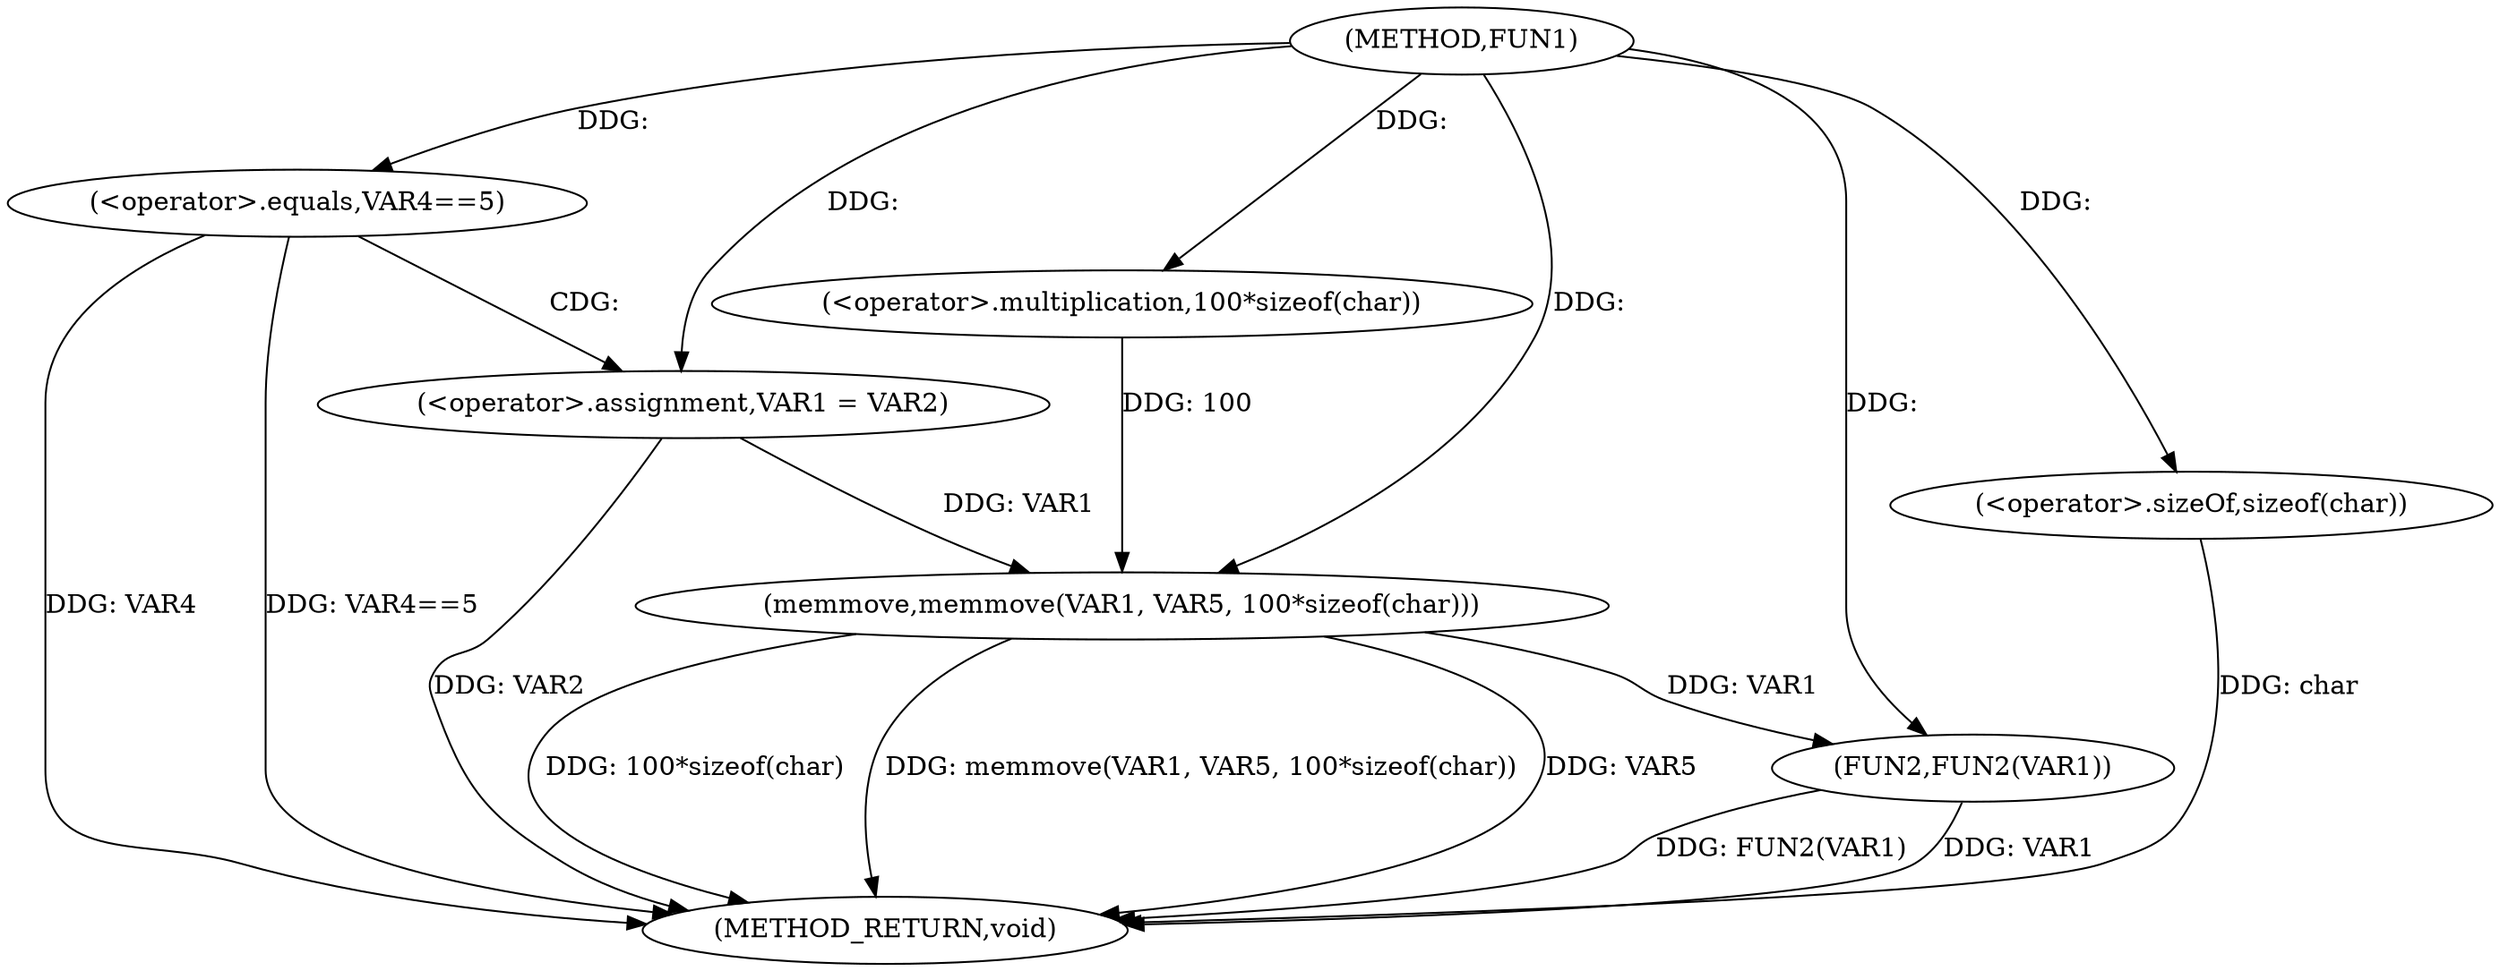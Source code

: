 digraph FUN1 {  
"1000100" [label = "(METHOD,FUN1)" ]
"1000124" [label = "(METHOD_RETURN,void)" ]
"1000106" [label = "(<operator>.equals,VAR4==5)" ]
"1000110" [label = "(<operator>.assignment,VAR1 = VAR2)" ]
"1000115" [label = "(memmove,memmove(VAR1, VAR5, 100*sizeof(char)))" ]
"1000118" [label = "(<operator>.multiplication,100*sizeof(char))" ]
"1000120" [label = "(<operator>.sizeOf,sizeof(char))" ]
"1000122" [label = "(FUN2,FUN2(VAR1))" ]
  "1000115" -> "1000124"  [ label = "DDG: VAR5"] 
  "1000106" -> "1000124"  [ label = "DDG: VAR4"] 
  "1000122" -> "1000124"  [ label = "DDG: VAR1"] 
  "1000115" -> "1000124"  [ label = "DDG: 100*sizeof(char)"] 
  "1000110" -> "1000124"  [ label = "DDG: VAR2"] 
  "1000122" -> "1000124"  [ label = "DDG: FUN2(VAR1)"] 
  "1000106" -> "1000124"  [ label = "DDG: VAR4==5"] 
  "1000115" -> "1000124"  [ label = "DDG: memmove(VAR1, VAR5, 100*sizeof(char))"] 
  "1000120" -> "1000124"  [ label = "DDG: char"] 
  "1000100" -> "1000106"  [ label = "DDG: "] 
  "1000100" -> "1000110"  [ label = "DDG: "] 
  "1000110" -> "1000115"  [ label = "DDG: VAR1"] 
  "1000100" -> "1000115"  [ label = "DDG: "] 
  "1000118" -> "1000115"  [ label = "DDG: 100"] 
  "1000100" -> "1000118"  [ label = "DDG: "] 
  "1000100" -> "1000120"  [ label = "DDG: "] 
  "1000115" -> "1000122"  [ label = "DDG: VAR1"] 
  "1000100" -> "1000122"  [ label = "DDG: "] 
  "1000106" -> "1000110"  [ label = "CDG: "] 
}
